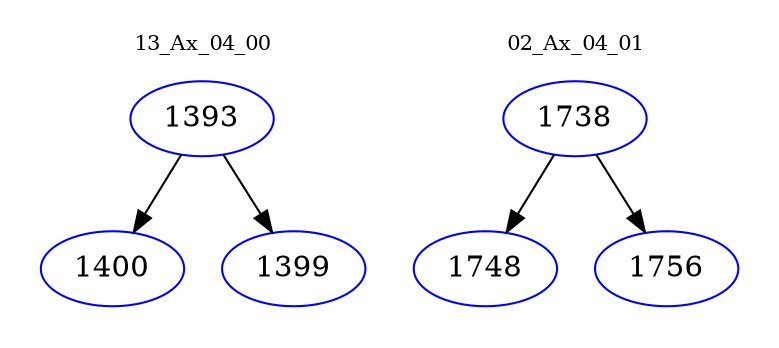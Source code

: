 digraph{
subgraph cluster_0 {
color = white
label = "13_Ax_04_00";
fontsize=10;
T0_1393 [label="1393", color="blue"]
T0_1393 -> T0_1400 [color="black"]
T0_1400 [label="1400", color="blue"]
T0_1393 -> T0_1399 [color="black"]
T0_1399 [label="1399", color="blue"]
}
subgraph cluster_1 {
color = white
label = "02_Ax_04_01";
fontsize=10;
T1_1738 [label="1738", color="blue"]
T1_1738 -> T1_1748 [color="black"]
T1_1748 [label="1748", color="blue"]
T1_1738 -> T1_1756 [color="black"]
T1_1756 [label="1756", color="blue"]
}
}
